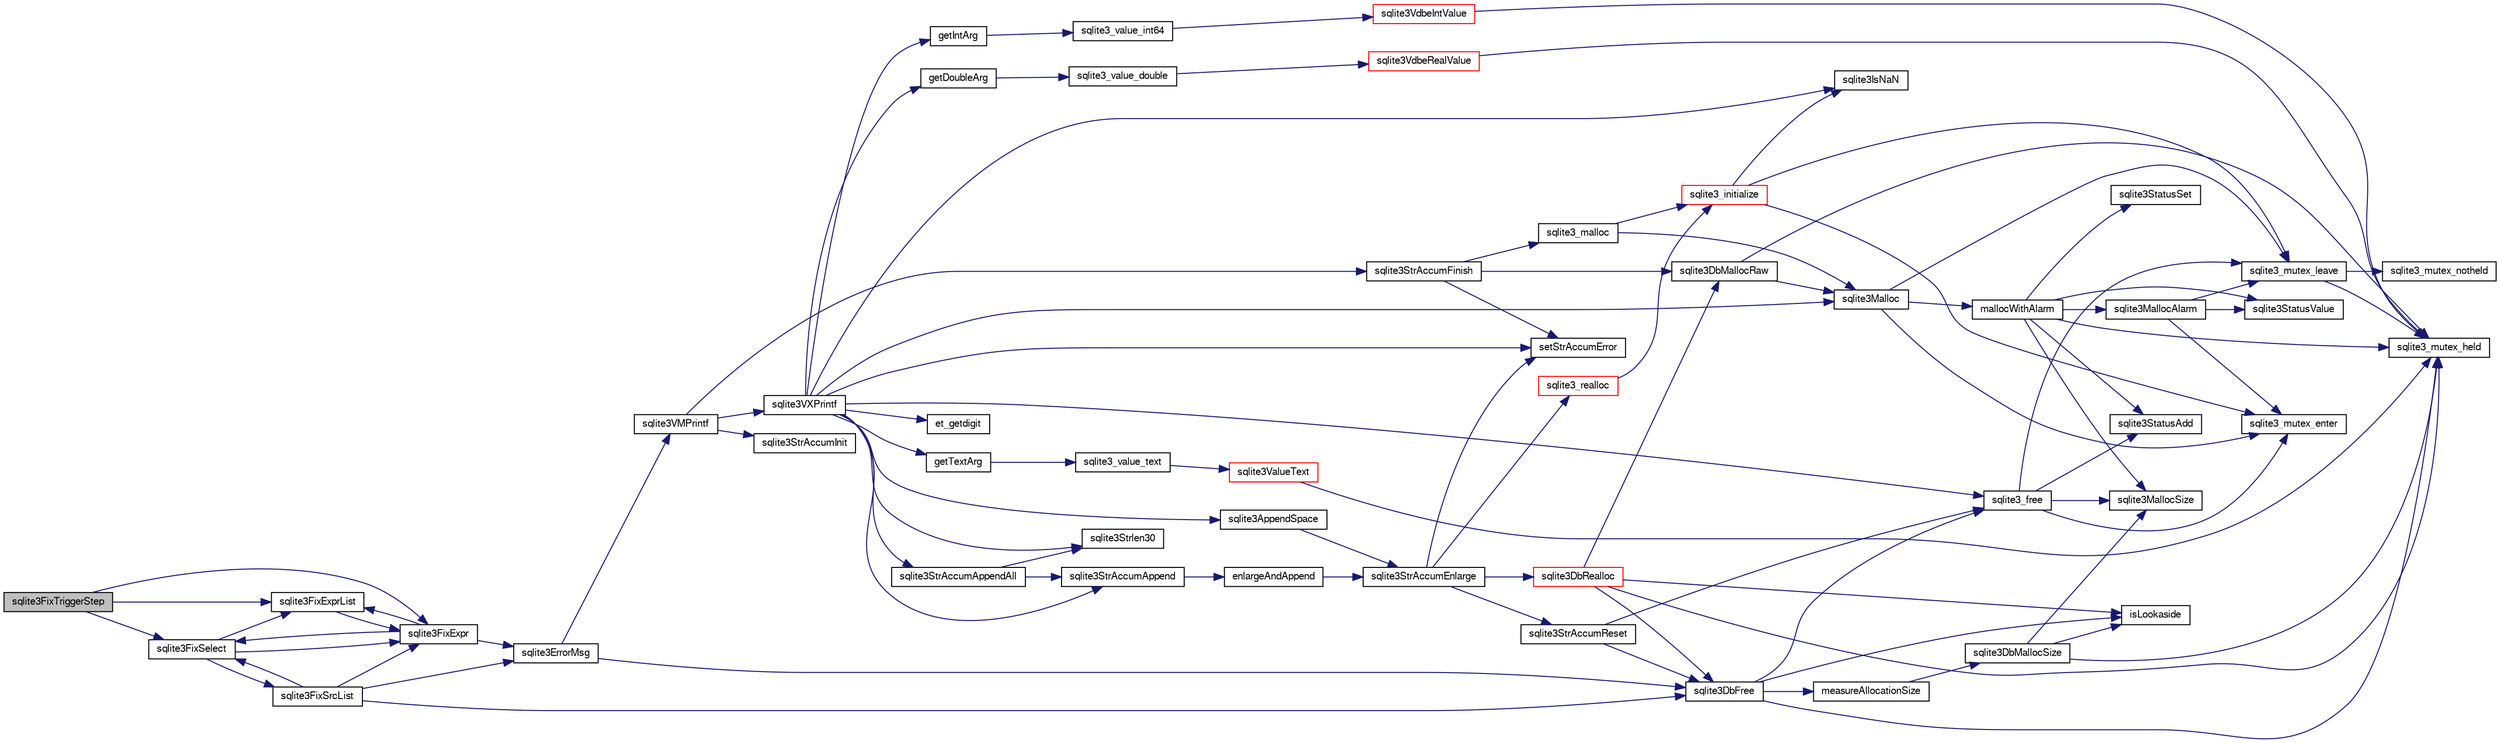 digraph "sqlite3FixTriggerStep"
{
  edge [fontname="FreeSans",fontsize="10",labelfontname="FreeSans",labelfontsize="10"];
  node [fontname="FreeSans",fontsize="10",shape=record];
  rankdir="LR";
  Node543517 [label="sqlite3FixTriggerStep",height=0.2,width=0.4,color="black", fillcolor="grey75", style="filled", fontcolor="black"];
  Node543517 -> Node543518 [color="midnightblue",fontsize="10",style="solid",fontname="FreeSans"];
  Node543518 [label="sqlite3FixSelect",height=0.2,width=0.4,color="black", fillcolor="white", style="filled",URL="$sqlite3_8c.html#a359eecf223c2eaa665ef8bc3f2687d4c"];
  Node543518 -> Node543519 [color="midnightblue",fontsize="10",style="solid",fontname="FreeSans"];
  Node543519 [label="sqlite3FixExprList",height=0.2,width=0.4,color="black", fillcolor="white", style="filled",URL="$sqlite3_8c.html#ae7c3574b349cf7cde71c2ee904060b92"];
  Node543519 -> Node543520 [color="midnightblue",fontsize="10",style="solid",fontname="FreeSans"];
  Node543520 [label="sqlite3FixExpr",height=0.2,width=0.4,color="black", fillcolor="white", style="filled",URL="$sqlite3_8c.html#aed02a32694f2649d2f9161fb324f12ed"];
  Node543520 -> Node543521 [color="midnightblue",fontsize="10",style="solid",fontname="FreeSans"];
  Node543521 [label="sqlite3ErrorMsg",height=0.2,width=0.4,color="black", fillcolor="white", style="filled",URL="$sqlite3_8c.html#aee2798e173651adae0f9c85469f3457d"];
  Node543521 -> Node543522 [color="midnightblue",fontsize="10",style="solid",fontname="FreeSans"];
  Node543522 [label="sqlite3VMPrintf",height=0.2,width=0.4,color="black", fillcolor="white", style="filled",URL="$sqlite3_8c.html#a05535d0982ef06fbc2ee8195ebbae689"];
  Node543522 -> Node543523 [color="midnightblue",fontsize="10",style="solid",fontname="FreeSans"];
  Node543523 [label="sqlite3StrAccumInit",height=0.2,width=0.4,color="black", fillcolor="white", style="filled",URL="$sqlite3_8c.html#aabf95e113b9d54d519cd15a56215f560"];
  Node543522 -> Node543524 [color="midnightblue",fontsize="10",style="solid",fontname="FreeSans"];
  Node543524 [label="sqlite3VXPrintf",height=0.2,width=0.4,color="black", fillcolor="white", style="filled",URL="$sqlite3_8c.html#a63c25806c9bd4a2b76f9a0eb232c6bde"];
  Node543524 -> Node543525 [color="midnightblue",fontsize="10",style="solid",fontname="FreeSans"];
  Node543525 [label="sqlite3StrAccumAppend",height=0.2,width=0.4,color="black", fillcolor="white", style="filled",URL="$sqlite3_8c.html#a56664fa33def33c5a5245b623441d5e0"];
  Node543525 -> Node543526 [color="midnightblue",fontsize="10",style="solid",fontname="FreeSans"];
  Node543526 [label="enlargeAndAppend",height=0.2,width=0.4,color="black", fillcolor="white", style="filled",URL="$sqlite3_8c.html#a25b21e61dc0883d849890eaa8a18088a"];
  Node543526 -> Node543527 [color="midnightblue",fontsize="10",style="solid",fontname="FreeSans"];
  Node543527 [label="sqlite3StrAccumEnlarge",height=0.2,width=0.4,color="black", fillcolor="white", style="filled",URL="$sqlite3_8c.html#a38976500a97c69d65086eeccca82dd96"];
  Node543527 -> Node543528 [color="midnightblue",fontsize="10",style="solid",fontname="FreeSans"];
  Node543528 [label="setStrAccumError",height=0.2,width=0.4,color="black", fillcolor="white", style="filled",URL="$sqlite3_8c.html#a3dc479a1fc8ba1ab8edfe51f8a0b102c"];
  Node543527 -> Node543529 [color="midnightblue",fontsize="10",style="solid",fontname="FreeSans"];
  Node543529 [label="sqlite3StrAccumReset",height=0.2,width=0.4,color="black", fillcolor="white", style="filled",URL="$sqlite3_8c.html#ad7e70f4ec9d2fa3a63a371e2c7c555d8"];
  Node543529 -> Node543530 [color="midnightblue",fontsize="10",style="solid",fontname="FreeSans"];
  Node543530 [label="sqlite3DbFree",height=0.2,width=0.4,color="black", fillcolor="white", style="filled",URL="$sqlite3_8c.html#ac70ab821a6607b4a1b909582dc37a069"];
  Node543530 -> Node543531 [color="midnightblue",fontsize="10",style="solid",fontname="FreeSans"];
  Node543531 [label="sqlite3_mutex_held",height=0.2,width=0.4,color="black", fillcolor="white", style="filled",URL="$sqlite3_8c.html#acf77da68932b6bc163c5e68547ecc3e7"];
  Node543530 -> Node543532 [color="midnightblue",fontsize="10",style="solid",fontname="FreeSans"];
  Node543532 [label="measureAllocationSize",height=0.2,width=0.4,color="black", fillcolor="white", style="filled",URL="$sqlite3_8c.html#a45731e644a22fdb756e2b6337224217a"];
  Node543532 -> Node543533 [color="midnightblue",fontsize="10",style="solid",fontname="FreeSans"];
  Node543533 [label="sqlite3DbMallocSize",height=0.2,width=0.4,color="black", fillcolor="white", style="filled",URL="$sqlite3_8c.html#aa397e5a8a03495203a0767abf0a71f86"];
  Node543533 -> Node543534 [color="midnightblue",fontsize="10",style="solid",fontname="FreeSans"];
  Node543534 [label="sqlite3MallocSize",height=0.2,width=0.4,color="black", fillcolor="white", style="filled",URL="$sqlite3_8c.html#acf5d2a5f35270bafb050bd2def576955"];
  Node543533 -> Node543531 [color="midnightblue",fontsize="10",style="solid",fontname="FreeSans"];
  Node543533 -> Node543535 [color="midnightblue",fontsize="10",style="solid",fontname="FreeSans"];
  Node543535 [label="isLookaside",height=0.2,width=0.4,color="black", fillcolor="white", style="filled",URL="$sqlite3_8c.html#a770fa05ff9717b75e16f4d968a77b897"];
  Node543530 -> Node543535 [color="midnightblue",fontsize="10",style="solid",fontname="FreeSans"];
  Node543530 -> Node543536 [color="midnightblue",fontsize="10",style="solid",fontname="FreeSans"];
  Node543536 [label="sqlite3_free",height=0.2,width=0.4,color="black", fillcolor="white", style="filled",URL="$sqlite3_8c.html#a6552349e36a8a691af5487999ab09519"];
  Node543536 -> Node543537 [color="midnightblue",fontsize="10",style="solid",fontname="FreeSans"];
  Node543537 [label="sqlite3_mutex_enter",height=0.2,width=0.4,color="black", fillcolor="white", style="filled",URL="$sqlite3_8c.html#a1c12cde690bd89f104de5cbad12a6bf5"];
  Node543536 -> Node543538 [color="midnightblue",fontsize="10",style="solid",fontname="FreeSans"];
  Node543538 [label="sqlite3StatusAdd",height=0.2,width=0.4,color="black", fillcolor="white", style="filled",URL="$sqlite3_8c.html#afa029f93586aeab4cc85360905dae9cd"];
  Node543536 -> Node543534 [color="midnightblue",fontsize="10",style="solid",fontname="FreeSans"];
  Node543536 -> Node543539 [color="midnightblue",fontsize="10",style="solid",fontname="FreeSans"];
  Node543539 [label="sqlite3_mutex_leave",height=0.2,width=0.4,color="black", fillcolor="white", style="filled",URL="$sqlite3_8c.html#a5838d235601dbd3c1fa993555c6bcc93"];
  Node543539 -> Node543531 [color="midnightblue",fontsize="10",style="solid",fontname="FreeSans"];
  Node543539 -> Node543540 [color="midnightblue",fontsize="10",style="solid",fontname="FreeSans"];
  Node543540 [label="sqlite3_mutex_notheld",height=0.2,width=0.4,color="black", fillcolor="white", style="filled",URL="$sqlite3_8c.html#a83967c837c1c000d3b5adcfaa688f5dc"];
  Node543529 -> Node543536 [color="midnightblue",fontsize="10",style="solid",fontname="FreeSans"];
  Node543527 -> Node543541 [color="midnightblue",fontsize="10",style="solid",fontname="FreeSans"];
  Node543541 [label="sqlite3DbRealloc",height=0.2,width=0.4,color="red", fillcolor="white", style="filled",URL="$sqlite3_8c.html#ae028f4902a9d29bcaf310ff289ee87dc"];
  Node543541 -> Node543531 [color="midnightblue",fontsize="10",style="solid",fontname="FreeSans"];
  Node543541 -> Node543542 [color="midnightblue",fontsize="10",style="solid",fontname="FreeSans"];
  Node543542 [label="sqlite3DbMallocRaw",height=0.2,width=0.4,color="black", fillcolor="white", style="filled",URL="$sqlite3_8c.html#abbe8be0cf7175e11ddc3e2218fad924e"];
  Node543542 -> Node543531 [color="midnightblue",fontsize="10",style="solid",fontname="FreeSans"];
  Node543542 -> Node543543 [color="midnightblue",fontsize="10",style="solid",fontname="FreeSans"];
  Node543543 [label="sqlite3Malloc",height=0.2,width=0.4,color="black", fillcolor="white", style="filled",URL="$sqlite3_8c.html#a361a2eaa846b1885f123abe46f5d8b2b"];
  Node543543 -> Node543537 [color="midnightblue",fontsize="10",style="solid",fontname="FreeSans"];
  Node543543 -> Node543544 [color="midnightblue",fontsize="10",style="solid",fontname="FreeSans"];
  Node543544 [label="mallocWithAlarm",height=0.2,width=0.4,color="black", fillcolor="white", style="filled",URL="$sqlite3_8c.html#ab070d5cf8e48ec8a6a43cf025d48598b"];
  Node543544 -> Node543531 [color="midnightblue",fontsize="10",style="solid",fontname="FreeSans"];
  Node543544 -> Node543545 [color="midnightblue",fontsize="10",style="solid",fontname="FreeSans"];
  Node543545 [label="sqlite3StatusSet",height=0.2,width=0.4,color="black", fillcolor="white", style="filled",URL="$sqlite3_8c.html#afec7586c01fcb5ea17dc9d7725a589d9"];
  Node543544 -> Node543546 [color="midnightblue",fontsize="10",style="solid",fontname="FreeSans"];
  Node543546 [label="sqlite3StatusValue",height=0.2,width=0.4,color="black", fillcolor="white", style="filled",URL="$sqlite3_8c.html#a30b8ac296c6e200c1fa57708d52c6ef6"];
  Node543544 -> Node543547 [color="midnightblue",fontsize="10",style="solid",fontname="FreeSans"];
  Node543547 [label="sqlite3MallocAlarm",height=0.2,width=0.4,color="black", fillcolor="white", style="filled",URL="$sqlite3_8c.html#ada66988e8471d1198f3219c062377508"];
  Node543547 -> Node543546 [color="midnightblue",fontsize="10",style="solid",fontname="FreeSans"];
  Node543547 -> Node543539 [color="midnightblue",fontsize="10",style="solid",fontname="FreeSans"];
  Node543547 -> Node543537 [color="midnightblue",fontsize="10",style="solid",fontname="FreeSans"];
  Node543544 -> Node543534 [color="midnightblue",fontsize="10",style="solid",fontname="FreeSans"];
  Node543544 -> Node543538 [color="midnightblue",fontsize="10",style="solid",fontname="FreeSans"];
  Node543543 -> Node543539 [color="midnightblue",fontsize="10",style="solid",fontname="FreeSans"];
  Node543541 -> Node543535 [color="midnightblue",fontsize="10",style="solid",fontname="FreeSans"];
  Node543541 -> Node543530 [color="midnightblue",fontsize="10",style="solid",fontname="FreeSans"];
  Node543527 -> Node543724 [color="midnightblue",fontsize="10",style="solid",fontname="FreeSans"];
  Node543724 [label="sqlite3_realloc",height=0.2,width=0.4,color="red", fillcolor="white", style="filled",URL="$sqlite3_8c.html#a822d9e42f6ab4b2ec803f311aeb9618d"];
  Node543724 -> Node543549 [color="midnightblue",fontsize="10",style="solid",fontname="FreeSans"];
  Node543549 [label="sqlite3_initialize",height=0.2,width=0.4,color="red", fillcolor="white", style="filled",URL="$sqlite3_8c.html#ab0c0ee2d5d4cf8b28e9572296a8861df"];
  Node543549 -> Node543537 [color="midnightblue",fontsize="10",style="solid",fontname="FreeSans"];
  Node543549 -> Node543539 [color="midnightblue",fontsize="10",style="solid",fontname="FreeSans"];
  Node543549 -> Node543692 [color="midnightblue",fontsize="10",style="solid",fontname="FreeSans"];
  Node543692 [label="sqlite3IsNaN",height=0.2,width=0.4,color="black", fillcolor="white", style="filled",URL="$sqlite3_8c.html#aed4d78203877c3486765ccbc7feebb50"];
  Node543524 -> Node543798 [color="midnightblue",fontsize="10",style="solid",fontname="FreeSans"];
  Node543798 [label="getIntArg",height=0.2,width=0.4,color="black", fillcolor="white", style="filled",URL="$sqlite3_8c.html#abff258963dbd9205fb299851a64c67be"];
  Node543798 -> Node543683 [color="midnightblue",fontsize="10",style="solid",fontname="FreeSans"];
  Node543683 [label="sqlite3_value_int64",height=0.2,width=0.4,color="black", fillcolor="white", style="filled",URL="$sqlite3_8c.html#ab38d8627f4750672e72712df0b709e0d"];
  Node543683 -> Node543671 [color="midnightblue",fontsize="10",style="solid",fontname="FreeSans"];
  Node543671 [label="sqlite3VdbeIntValue",height=0.2,width=0.4,color="red", fillcolor="white", style="filled",URL="$sqlite3_8c.html#a3dc28e3bfdbecf81633c3697a3aacd45"];
  Node543671 -> Node543531 [color="midnightblue",fontsize="10",style="solid",fontname="FreeSans"];
  Node543524 -> Node543543 [color="midnightblue",fontsize="10",style="solid",fontname="FreeSans"];
  Node543524 -> Node543528 [color="midnightblue",fontsize="10",style="solid",fontname="FreeSans"];
  Node543524 -> Node543799 [color="midnightblue",fontsize="10",style="solid",fontname="FreeSans"];
  Node543799 [label="getDoubleArg",height=0.2,width=0.4,color="black", fillcolor="white", style="filled",URL="$sqlite3_8c.html#a1cf25120072c85bd261983b24c12c3d9"];
  Node543799 -> Node543687 [color="midnightblue",fontsize="10",style="solid",fontname="FreeSans"];
  Node543687 [label="sqlite3_value_double",height=0.2,width=0.4,color="black", fillcolor="white", style="filled",URL="$sqlite3_8c.html#a3e50c1a2dd484a8b6911c9d163816b88"];
  Node543687 -> Node543688 [color="midnightblue",fontsize="10",style="solid",fontname="FreeSans"];
  Node543688 [label="sqlite3VdbeRealValue",height=0.2,width=0.4,color="red", fillcolor="white", style="filled",URL="$sqlite3_8c.html#a5bf943a4f9a5516911b3bc610e3d64e0"];
  Node543688 -> Node543531 [color="midnightblue",fontsize="10",style="solid",fontname="FreeSans"];
  Node543524 -> Node543692 [color="midnightblue",fontsize="10",style="solid",fontname="FreeSans"];
  Node543524 -> Node543610 [color="midnightblue",fontsize="10",style="solid",fontname="FreeSans"];
  Node543610 [label="sqlite3Strlen30",height=0.2,width=0.4,color="black", fillcolor="white", style="filled",URL="$sqlite3_8c.html#a3dcd80ba41f1a308193dee74857b62a7"];
  Node543524 -> Node543800 [color="midnightblue",fontsize="10",style="solid",fontname="FreeSans"];
  Node543800 [label="et_getdigit",height=0.2,width=0.4,color="black", fillcolor="white", style="filled",URL="$sqlite3_8c.html#a40c5a308749ad07cc2397a53e081bff0"];
  Node543524 -> Node543801 [color="midnightblue",fontsize="10",style="solid",fontname="FreeSans"];
  Node543801 [label="getTextArg",height=0.2,width=0.4,color="black", fillcolor="white", style="filled",URL="$sqlite3_8c.html#afbb41850423ef20071cefaab0431e04d"];
  Node543801 -> Node543615 [color="midnightblue",fontsize="10",style="solid",fontname="FreeSans"];
  Node543615 [label="sqlite3_value_text",height=0.2,width=0.4,color="black", fillcolor="white", style="filled",URL="$sqlite3_8c.html#aef2ace3239e6dd59c74110faa70f8171"];
  Node543615 -> Node543616 [color="midnightblue",fontsize="10",style="solid",fontname="FreeSans"];
  Node543616 [label="sqlite3ValueText",height=0.2,width=0.4,color="red", fillcolor="white", style="filled",URL="$sqlite3_8c.html#ad567a94e52d1adf81f4857fdba00a59b"];
  Node543616 -> Node543531 [color="midnightblue",fontsize="10",style="solid",fontname="FreeSans"];
  Node543524 -> Node543802 [color="midnightblue",fontsize="10",style="solid",fontname="FreeSans"];
  Node543802 [label="sqlite3StrAccumAppendAll",height=0.2,width=0.4,color="black", fillcolor="white", style="filled",URL="$sqlite3_8c.html#acaf8f3e4f99a3c3a4a77e9c987547289"];
  Node543802 -> Node543525 [color="midnightblue",fontsize="10",style="solid",fontname="FreeSans"];
  Node543802 -> Node543610 [color="midnightblue",fontsize="10",style="solid",fontname="FreeSans"];
  Node543524 -> Node543803 [color="midnightblue",fontsize="10",style="solid",fontname="FreeSans"];
  Node543803 [label="sqlite3AppendSpace",height=0.2,width=0.4,color="black", fillcolor="white", style="filled",URL="$sqlite3_8c.html#aefd38a5afc0020d4a93855c3ee7c63a8"];
  Node543803 -> Node543527 [color="midnightblue",fontsize="10",style="solid",fontname="FreeSans"];
  Node543524 -> Node543536 [color="midnightblue",fontsize="10",style="solid",fontname="FreeSans"];
  Node543522 -> Node543574 [color="midnightblue",fontsize="10",style="solid",fontname="FreeSans"];
  Node543574 [label="sqlite3StrAccumFinish",height=0.2,width=0.4,color="black", fillcolor="white", style="filled",URL="$sqlite3_8c.html#adb7f26b10ac1b847db6f000ef4c2e2ba"];
  Node543574 -> Node543542 [color="midnightblue",fontsize="10",style="solid",fontname="FreeSans"];
  Node543574 -> Node543575 [color="midnightblue",fontsize="10",style="solid",fontname="FreeSans"];
  Node543575 [label="sqlite3_malloc",height=0.2,width=0.4,color="black", fillcolor="white", style="filled",URL="$sqlite3_8c.html#ac79dba55fc32b6a840cf5a9769bce7cd"];
  Node543575 -> Node543549 [color="midnightblue",fontsize="10",style="solid",fontname="FreeSans"];
  Node543575 -> Node543543 [color="midnightblue",fontsize="10",style="solid",fontname="FreeSans"];
  Node543574 -> Node543528 [color="midnightblue",fontsize="10",style="solid",fontname="FreeSans"];
  Node543521 -> Node543530 [color="midnightblue",fontsize="10",style="solid",fontname="FreeSans"];
  Node543520 -> Node543518 [color="midnightblue",fontsize="10",style="solid",fontname="FreeSans"];
  Node543520 -> Node543519 [color="midnightblue",fontsize="10",style="solid",fontname="FreeSans"];
  Node543518 -> Node543804 [color="midnightblue",fontsize="10",style="solid",fontname="FreeSans"];
  Node543804 [label="sqlite3FixSrcList",height=0.2,width=0.4,color="black", fillcolor="white", style="filled",URL="$sqlite3_8c.html#aef21c9fd3fd3e1ac1caad71d55ee867a"];
  Node543804 -> Node543521 [color="midnightblue",fontsize="10",style="solid",fontname="FreeSans"];
  Node543804 -> Node543530 [color="midnightblue",fontsize="10",style="solid",fontname="FreeSans"];
  Node543804 -> Node543518 [color="midnightblue",fontsize="10",style="solid",fontname="FreeSans"];
  Node543804 -> Node543520 [color="midnightblue",fontsize="10",style="solid",fontname="FreeSans"];
  Node543518 -> Node543520 [color="midnightblue",fontsize="10",style="solid",fontname="FreeSans"];
  Node543517 -> Node543520 [color="midnightblue",fontsize="10",style="solid",fontname="FreeSans"];
  Node543517 -> Node543519 [color="midnightblue",fontsize="10",style="solid",fontname="FreeSans"];
}

